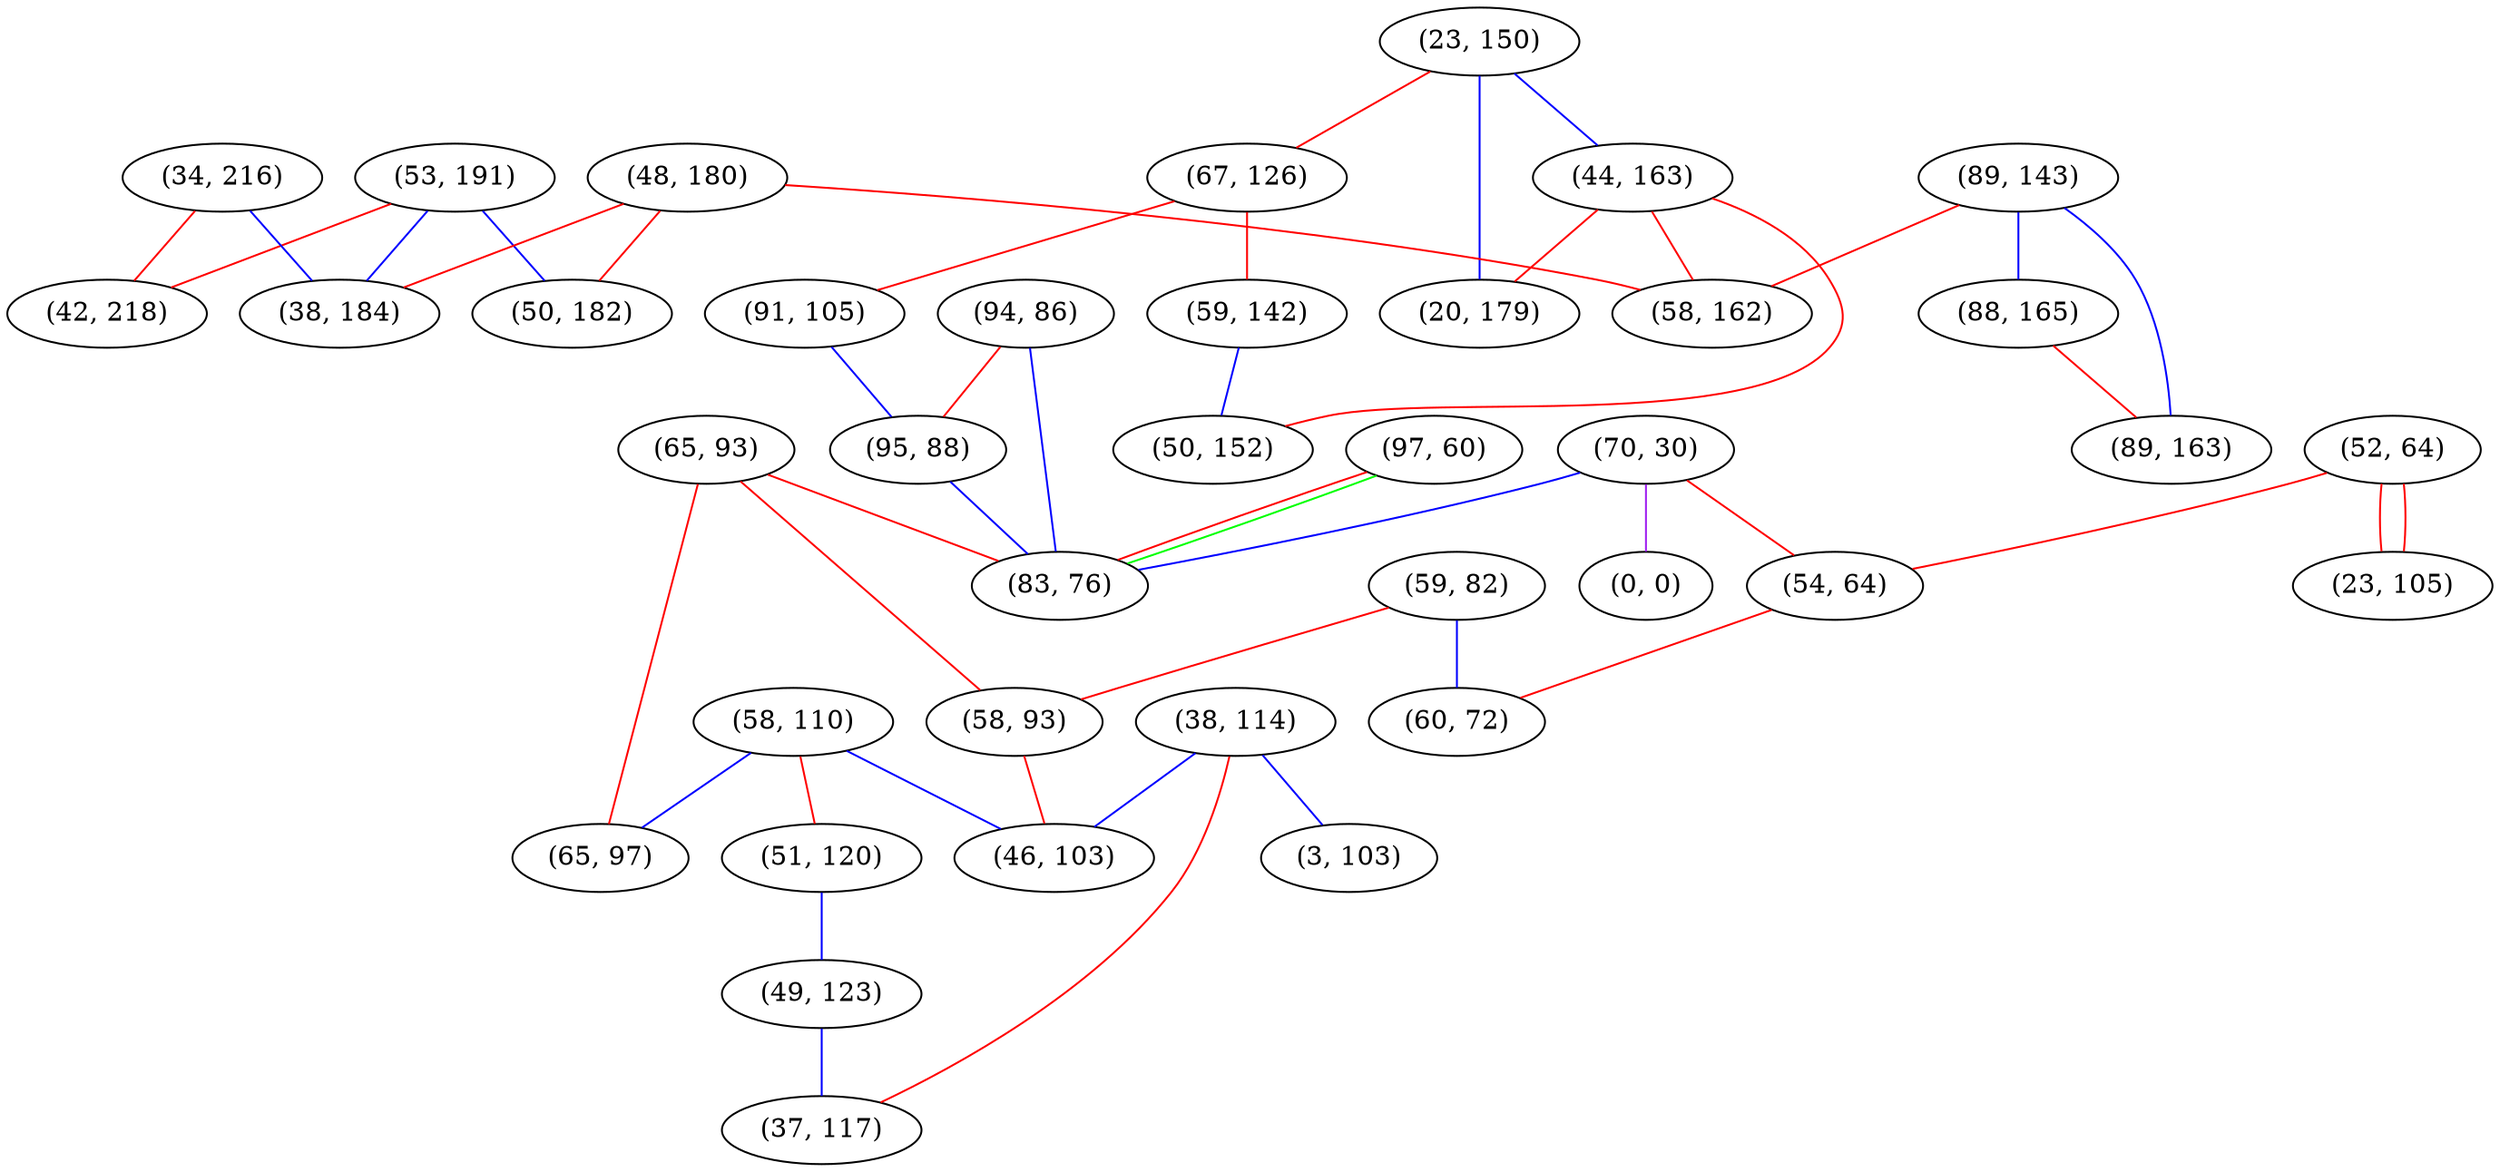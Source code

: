 graph "" {
"(58, 110)";
"(23, 150)";
"(70, 30)";
"(51, 120)";
"(38, 114)";
"(65, 93)";
"(52, 64)";
"(65, 97)";
"(49, 123)";
"(94, 86)";
"(67, 126)";
"(53, 191)";
"(97, 60)";
"(48, 180)";
"(34, 216)";
"(91, 105)";
"(54, 64)";
"(44, 163)";
"(50, 182)";
"(59, 142)";
"(59, 82)";
"(89, 143)";
"(88, 165)";
"(23, 105)";
"(95, 88)";
"(38, 184)";
"(58, 93)";
"(3, 103)";
"(58, 162)";
"(0, 0)";
"(50, 152)";
"(46, 103)";
"(60, 72)";
"(83, 76)";
"(20, 179)";
"(42, 218)";
"(89, 163)";
"(37, 117)";
"(58, 110)" -- "(51, 120)"  [color=red, key=0, weight=1];
"(58, 110)" -- "(46, 103)"  [color=blue, key=0, weight=3];
"(58, 110)" -- "(65, 97)"  [color=blue, key=0, weight=3];
"(23, 150)" -- "(44, 163)"  [color=blue, key=0, weight=3];
"(23, 150)" -- "(20, 179)"  [color=blue, key=0, weight=3];
"(23, 150)" -- "(67, 126)"  [color=red, key=0, weight=1];
"(70, 30)" -- "(0, 0)"  [color=purple, key=0, weight=4];
"(70, 30)" -- "(83, 76)"  [color=blue, key=0, weight=3];
"(70, 30)" -- "(54, 64)"  [color=red, key=0, weight=1];
"(51, 120)" -- "(49, 123)"  [color=blue, key=0, weight=3];
"(38, 114)" -- "(3, 103)"  [color=blue, key=0, weight=3];
"(38, 114)" -- "(46, 103)"  [color=blue, key=0, weight=3];
"(38, 114)" -- "(37, 117)"  [color=red, key=0, weight=1];
"(65, 93)" -- "(58, 93)"  [color=red, key=0, weight=1];
"(65, 93)" -- "(83, 76)"  [color=red, key=0, weight=1];
"(65, 93)" -- "(65, 97)"  [color=red, key=0, weight=1];
"(52, 64)" -- "(54, 64)"  [color=red, key=0, weight=1];
"(52, 64)" -- "(23, 105)"  [color=red, key=0, weight=1];
"(52, 64)" -- "(23, 105)"  [color=red, key=1, weight=1];
"(49, 123)" -- "(37, 117)"  [color=blue, key=0, weight=3];
"(94, 86)" -- "(83, 76)"  [color=blue, key=0, weight=3];
"(94, 86)" -- "(95, 88)"  [color=red, key=0, weight=1];
"(67, 126)" -- "(91, 105)"  [color=red, key=0, weight=1];
"(67, 126)" -- "(59, 142)"  [color=red, key=0, weight=1];
"(53, 191)" -- "(50, 182)"  [color=blue, key=0, weight=3];
"(53, 191)" -- "(38, 184)"  [color=blue, key=0, weight=3];
"(53, 191)" -- "(42, 218)"  [color=red, key=0, weight=1];
"(97, 60)" -- "(83, 76)"  [color=red, key=0, weight=1];
"(97, 60)" -- "(83, 76)"  [color=green, key=1, weight=2];
"(48, 180)" -- "(50, 182)"  [color=red, key=0, weight=1];
"(48, 180)" -- "(38, 184)"  [color=red, key=0, weight=1];
"(48, 180)" -- "(58, 162)"  [color=red, key=0, weight=1];
"(34, 216)" -- "(38, 184)"  [color=blue, key=0, weight=3];
"(34, 216)" -- "(42, 218)"  [color=red, key=0, weight=1];
"(91, 105)" -- "(95, 88)"  [color=blue, key=0, weight=3];
"(54, 64)" -- "(60, 72)"  [color=red, key=0, weight=1];
"(44, 163)" -- "(50, 152)"  [color=red, key=0, weight=1];
"(44, 163)" -- "(20, 179)"  [color=red, key=0, weight=1];
"(44, 163)" -- "(58, 162)"  [color=red, key=0, weight=1];
"(59, 142)" -- "(50, 152)"  [color=blue, key=0, weight=3];
"(59, 82)" -- "(58, 93)"  [color=red, key=0, weight=1];
"(59, 82)" -- "(60, 72)"  [color=blue, key=0, weight=3];
"(89, 143)" -- "(89, 163)"  [color=blue, key=0, weight=3];
"(89, 143)" -- "(88, 165)"  [color=blue, key=0, weight=3];
"(89, 143)" -- "(58, 162)"  [color=red, key=0, weight=1];
"(88, 165)" -- "(89, 163)"  [color=red, key=0, weight=1];
"(95, 88)" -- "(83, 76)"  [color=blue, key=0, weight=3];
"(58, 93)" -- "(46, 103)"  [color=red, key=0, weight=1];
}
